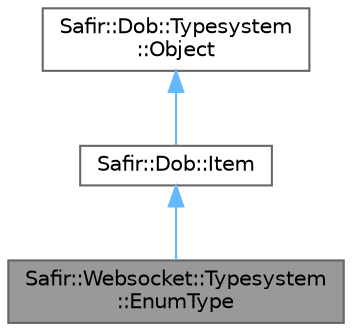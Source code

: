 digraph "Safir::Websocket::Typesystem::EnumType"
{
 // LATEX_PDF_SIZE
  bgcolor="transparent";
  edge [fontname=Helvetica,fontsize=10,labelfontname=Helvetica,labelfontsize=10];
  node [fontname=Helvetica,fontsize=10,shape=box,height=0.2,width=0.4];
  Node1 [label="Safir::Websocket::Typesystem\l::EnumType",height=0.2,width=0.4,color="gray40", fillcolor="grey60", style="filled", fontcolor="black",tooltip="Represents an enumeration type in the Dob."];
  Node2 -> Node1 [dir="back",color="steelblue1",style="solid"];
  Node2 [label="Safir::Dob::Item",height=0.2,width=0.4,color="gray40", fillcolor="white", style="filled",URL="$a01807.html",tooltip="The baseclass for all items."];
  Node3 -> Node2 [dir="back",color="steelblue1",style="solid"];
  Node3 [label="Safir::Dob::Typesystem\l::Object",height=0.2,width=0.4,color="gray40", fillcolor="white", style="filled",URL="$a01499.html",tooltip="The base class for all DOB objects."];
}
